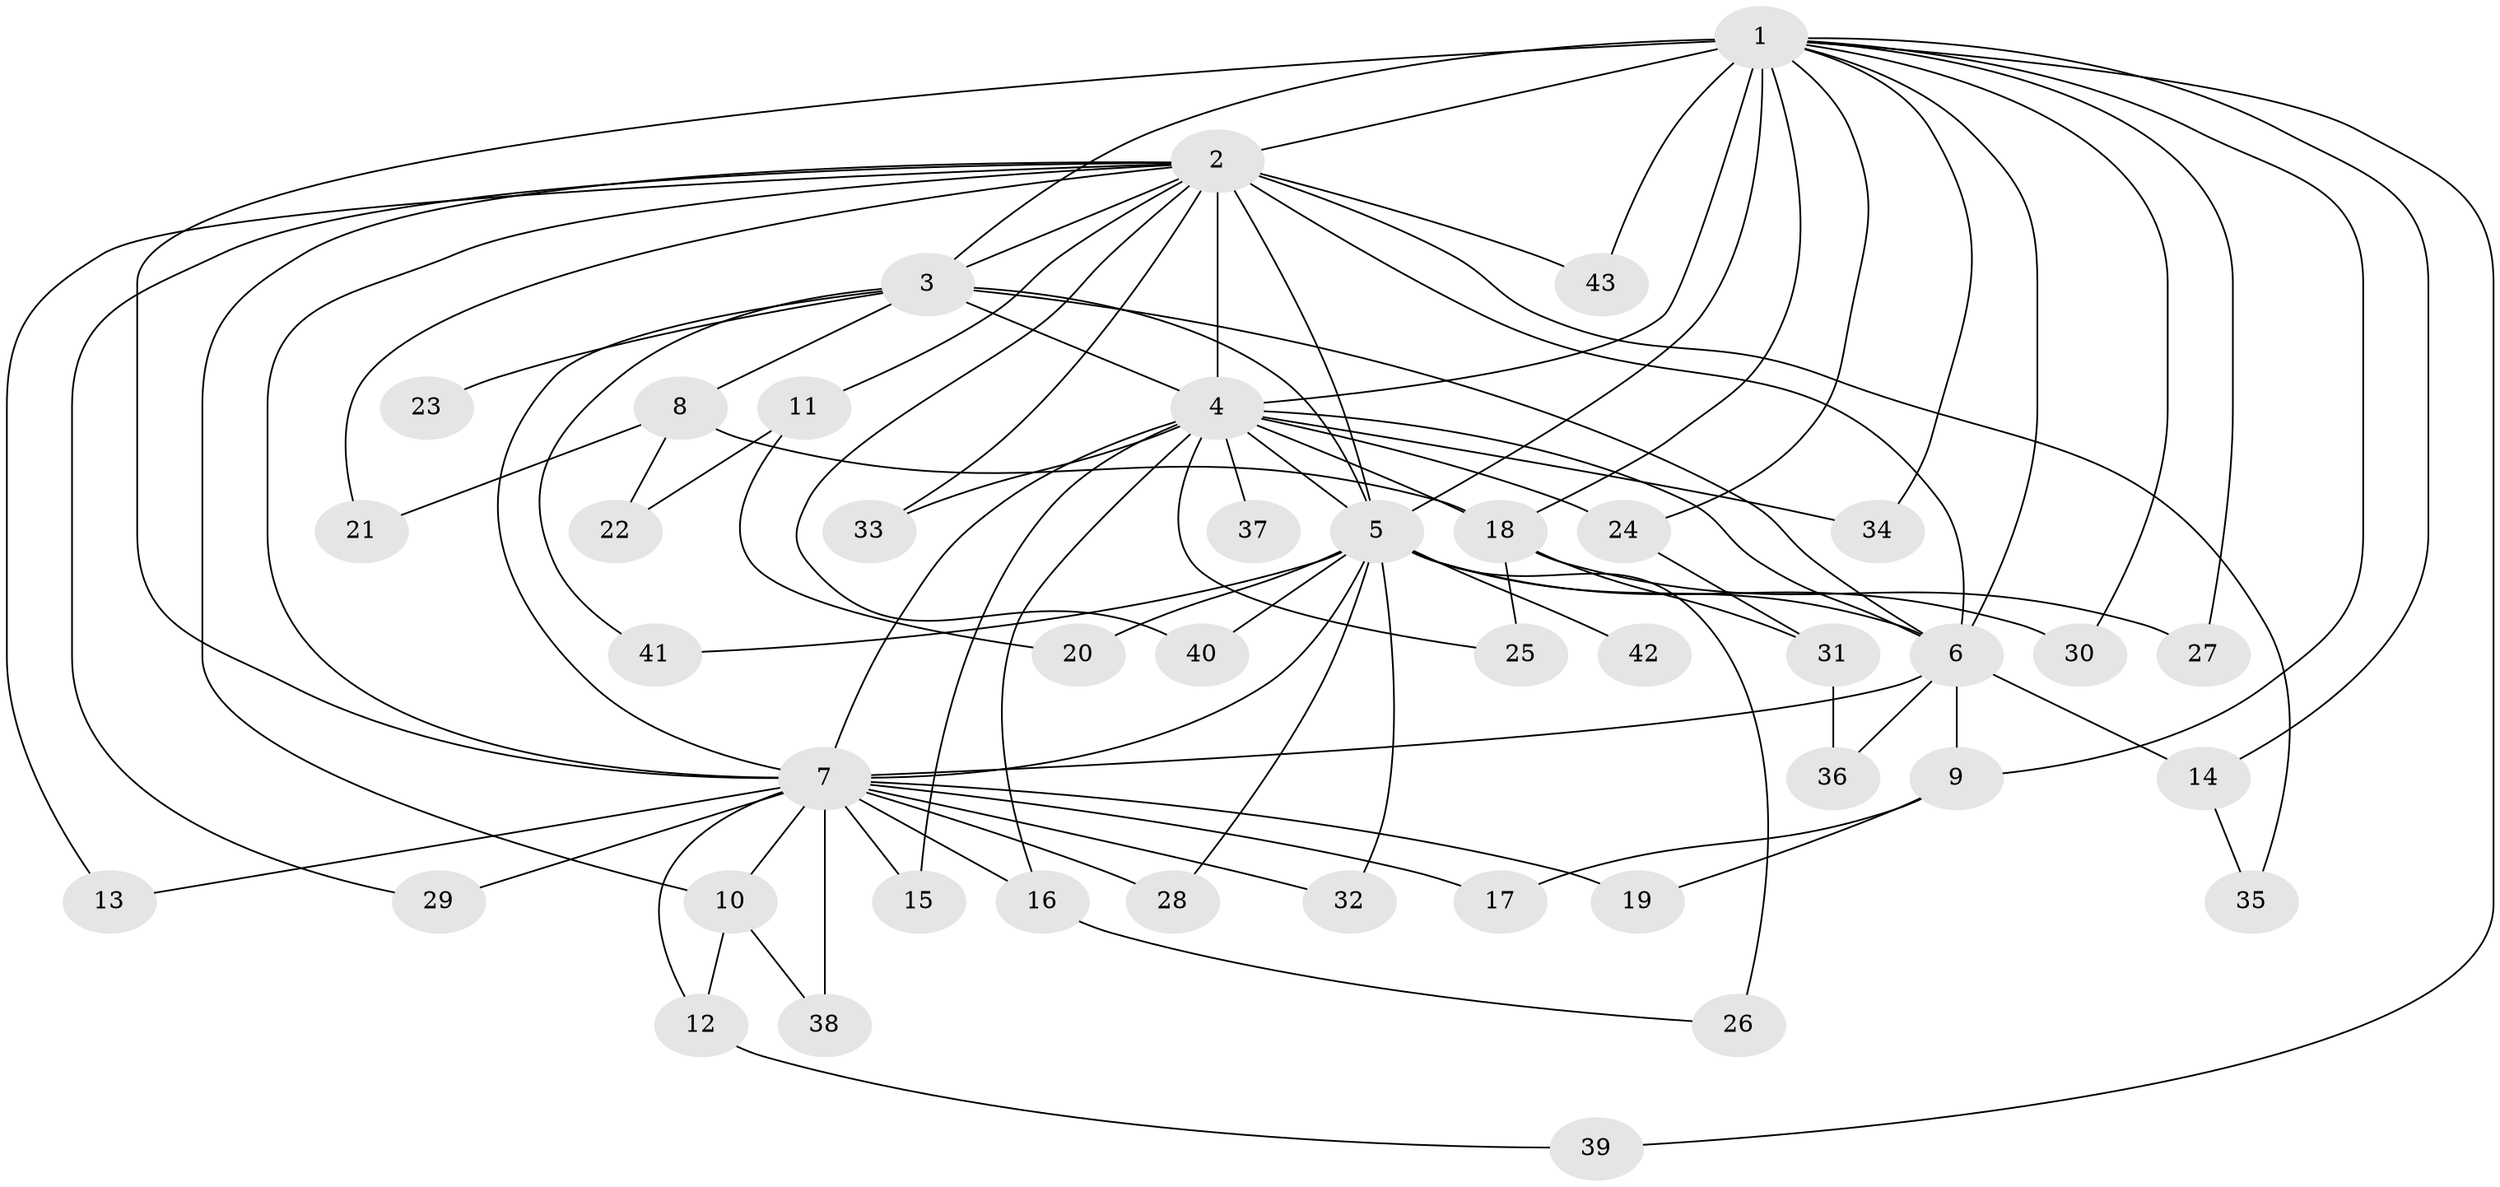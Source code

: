 // original degree distribution, {21: 0.03278688524590164, 13: 0.03278688524590164, 19: 0.01639344262295082, 16: 0.01639344262295082, 14: 0.01639344262295082, 22: 0.01639344262295082, 15: 0.03278688524590164, 5: 0.01639344262295082, 2: 0.6065573770491803, 4: 0.06557377049180328, 3: 0.13114754098360656, 6: 0.01639344262295082}
// Generated by graph-tools (version 1.1) at 2025/49/03/04/25 22:49:26]
// undirected, 43 vertices, 89 edges
graph export_dot {
  node [color=gray90,style=filled];
  1;
  2;
  3;
  4;
  5;
  6;
  7;
  8;
  9;
  10;
  11;
  12;
  13;
  14;
  15;
  16;
  17;
  18;
  19;
  20;
  21;
  22;
  23;
  24;
  25;
  26;
  27;
  28;
  29;
  30;
  31;
  32;
  33;
  34;
  35;
  36;
  37;
  38;
  39;
  40;
  41;
  42;
  43;
  1 -- 2 [weight=3.0];
  1 -- 3 [weight=2.0];
  1 -- 4 [weight=2.0];
  1 -- 5 [weight=2.0];
  1 -- 6 [weight=1.0];
  1 -- 7 [weight=1.0];
  1 -- 9 [weight=2.0];
  1 -- 14 [weight=1.0];
  1 -- 18 [weight=1.0];
  1 -- 24 [weight=1.0];
  1 -- 27 [weight=1.0];
  1 -- 30 [weight=1.0];
  1 -- 34 [weight=1.0];
  1 -- 39 [weight=1.0];
  1 -- 43 [weight=1.0];
  2 -- 3 [weight=3.0];
  2 -- 4 [weight=4.0];
  2 -- 5 [weight=4.0];
  2 -- 6 [weight=2.0];
  2 -- 7 [weight=2.0];
  2 -- 10 [weight=1.0];
  2 -- 11 [weight=1.0];
  2 -- 13 [weight=1.0];
  2 -- 21 [weight=1.0];
  2 -- 29 [weight=1.0];
  2 -- 33 [weight=1.0];
  2 -- 35 [weight=1.0];
  2 -- 40 [weight=1.0];
  2 -- 43 [weight=1.0];
  3 -- 4 [weight=3.0];
  3 -- 5 [weight=6.0];
  3 -- 6 [weight=1.0];
  3 -- 7 [weight=2.0];
  3 -- 8 [weight=1.0];
  3 -- 23 [weight=1.0];
  3 -- 41 [weight=1.0];
  4 -- 5 [weight=4.0];
  4 -- 6 [weight=2.0];
  4 -- 7 [weight=3.0];
  4 -- 15 [weight=1.0];
  4 -- 16 [weight=1.0];
  4 -- 18 [weight=1.0];
  4 -- 24 [weight=1.0];
  4 -- 25 [weight=1.0];
  4 -- 33 [weight=1.0];
  4 -- 34 [weight=1.0];
  4 -- 37 [weight=2.0];
  5 -- 6 [weight=3.0];
  5 -- 7 [weight=2.0];
  5 -- 20 [weight=1.0];
  5 -- 26 [weight=3.0];
  5 -- 28 [weight=1.0];
  5 -- 30 [weight=1.0];
  5 -- 32 [weight=1.0];
  5 -- 40 [weight=1.0];
  5 -- 41 [weight=1.0];
  5 -- 42 [weight=1.0];
  6 -- 7 [weight=1.0];
  6 -- 9 [weight=2.0];
  6 -- 14 [weight=1.0];
  6 -- 36 [weight=1.0];
  7 -- 10 [weight=1.0];
  7 -- 12 [weight=1.0];
  7 -- 13 [weight=1.0];
  7 -- 15 [weight=1.0];
  7 -- 16 [weight=1.0];
  7 -- 17 [weight=1.0];
  7 -- 19 [weight=1.0];
  7 -- 28 [weight=1.0];
  7 -- 29 [weight=1.0];
  7 -- 32 [weight=1.0];
  7 -- 38 [weight=1.0];
  8 -- 18 [weight=1.0];
  8 -- 21 [weight=1.0];
  8 -- 22 [weight=1.0];
  9 -- 17 [weight=1.0];
  9 -- 19 [weight=1.0];
  10 -- 12 [weight=1.0];
  10 -- 38 [weight=1.0];
  11 -- 20 [weight=1.0];
  11 -- 22 [weight=1.0];
  12 -- 39 [weight=1.0];
  14 -- 35 [weight=1.0];
  16 -- 26 [weight=1.0];
  18 -- 25 [weight=1.0];
  18 -- 27 [weight=1.0];
  18 -- 31 [weight=1.0];
  24 -- 31 [weight=1.0];
  31 -- 36 [weight=1.0];
}
